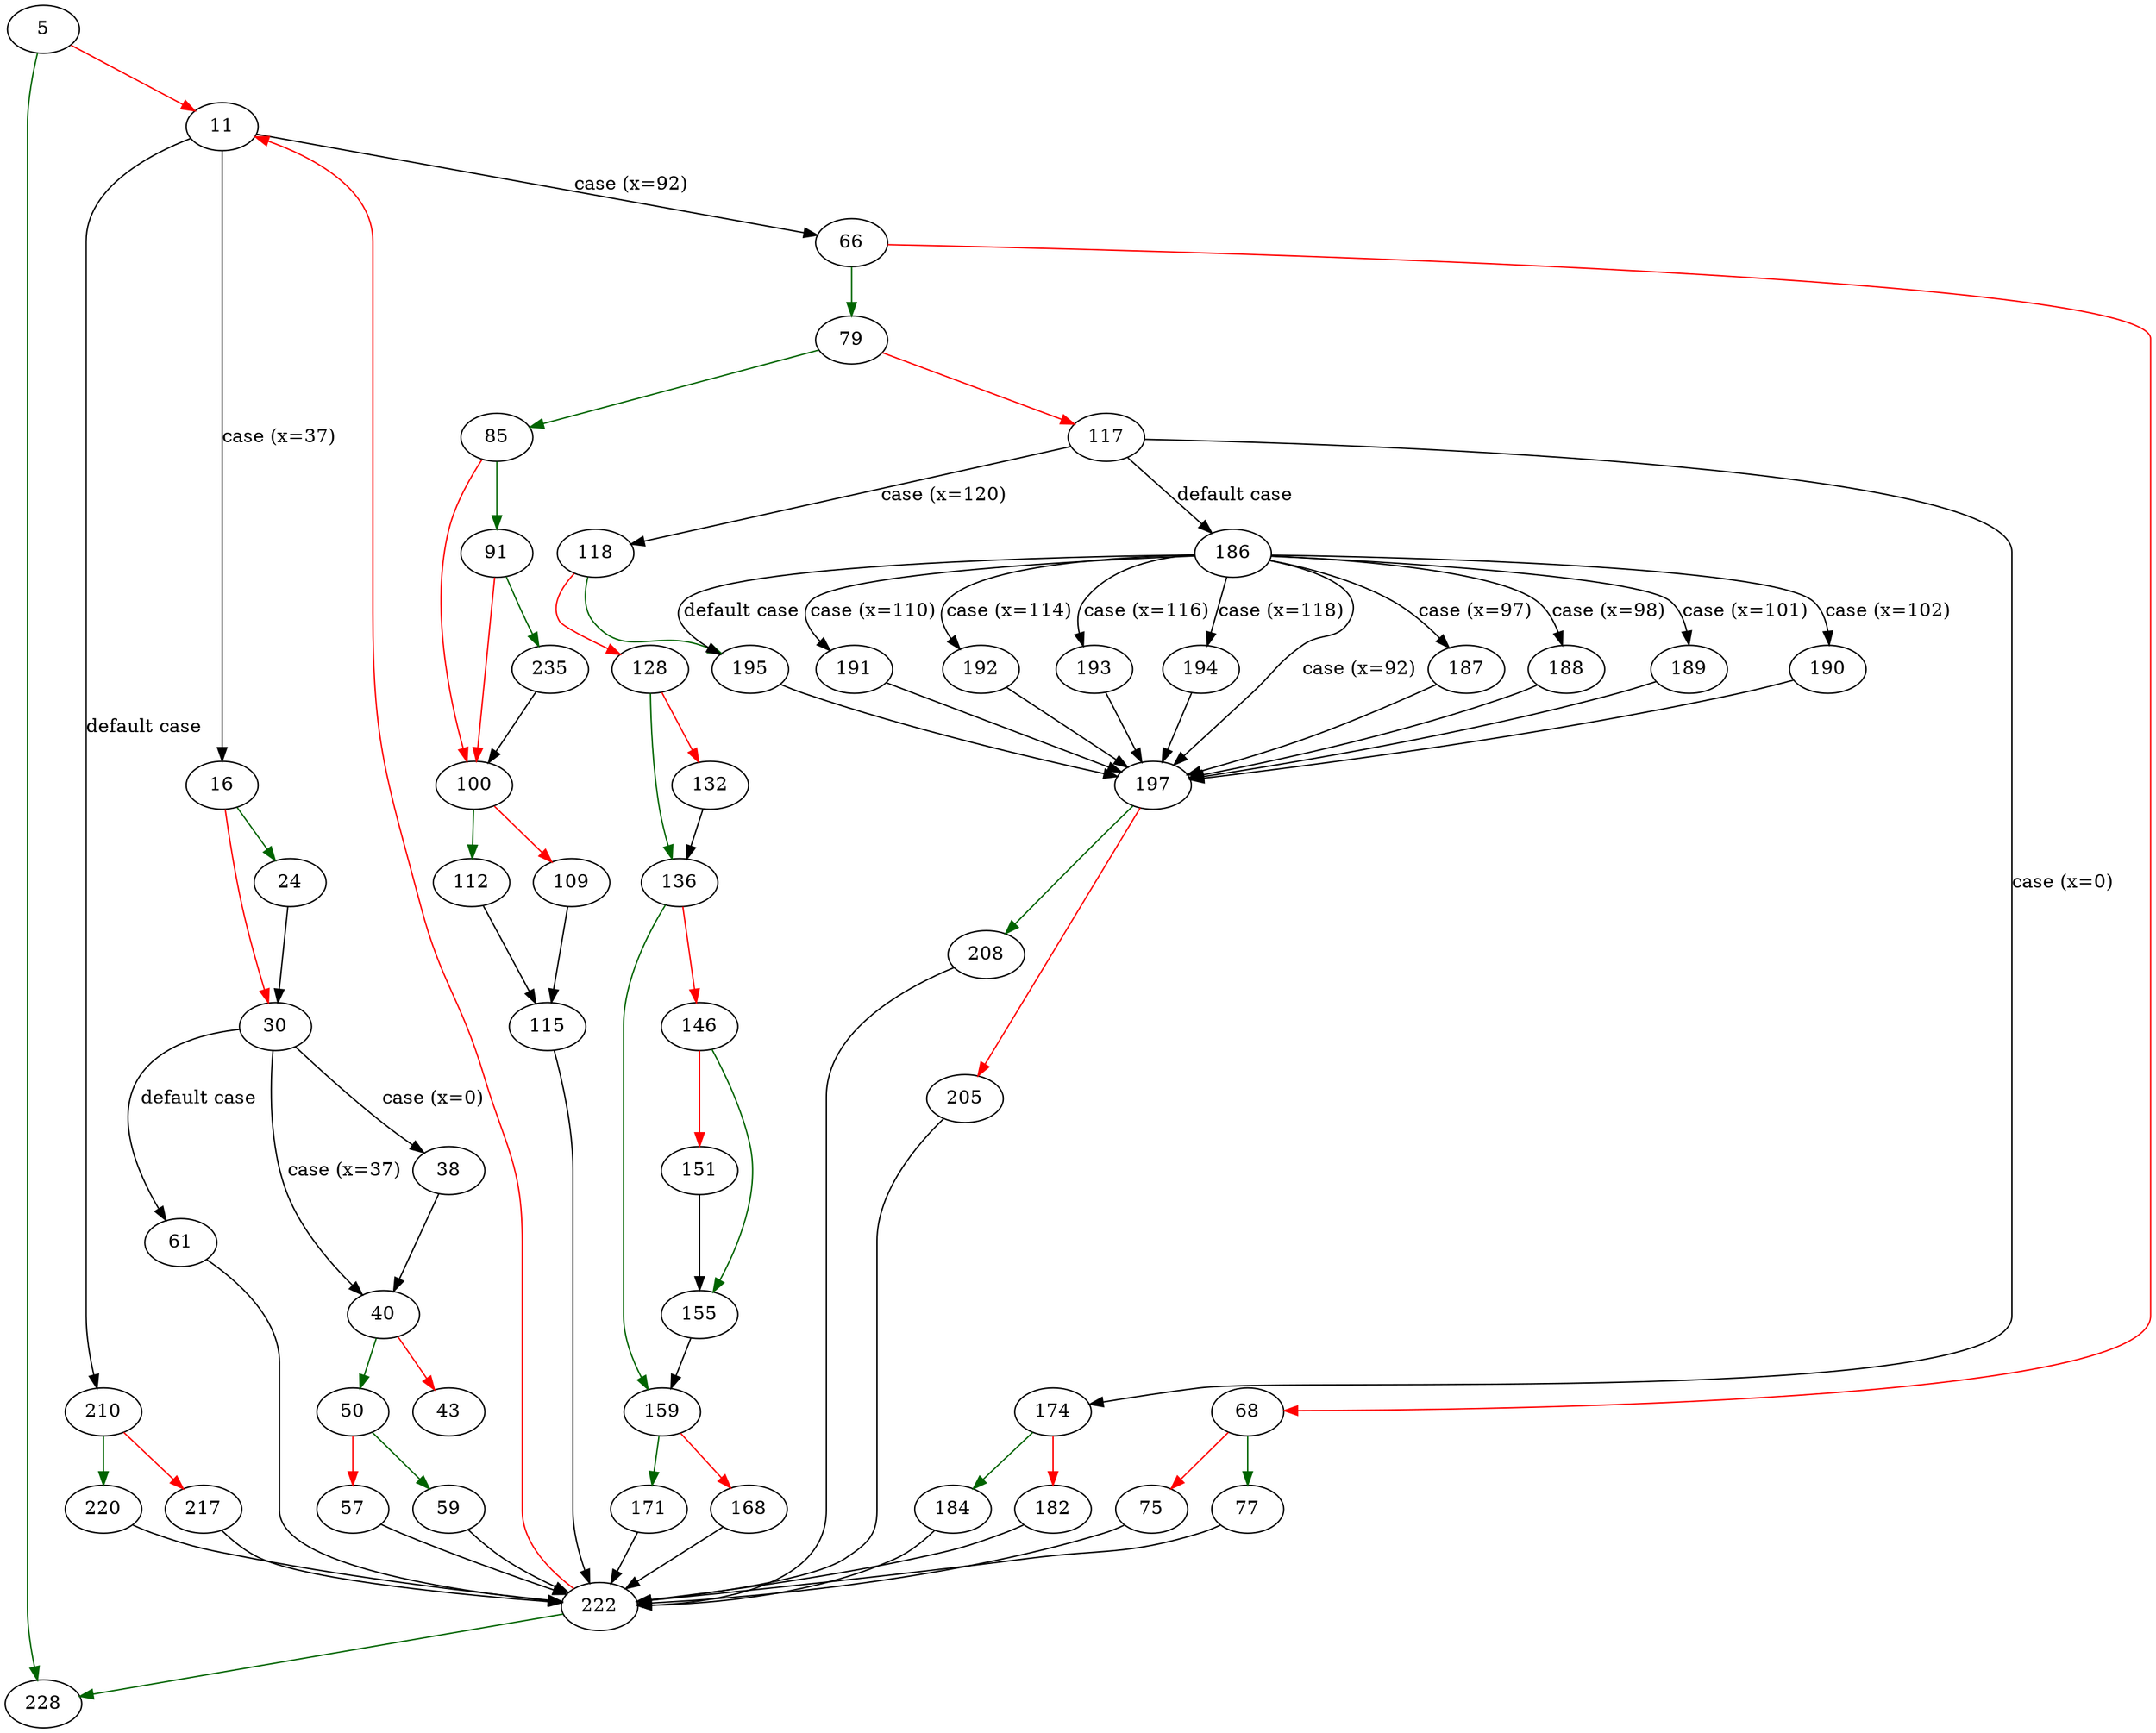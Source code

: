 strict digraph "print_it" {
	// Node definitions.
	5 [entry=true];
	228;
	11;
	16;
	66;
	210;
	24;
	30;
	38;
	40;
	61;
	50;
	43;
	59;
	57;
	222;
	79;
	68;
	77;
	75;
	85;
	117;
	91;
	100;
	235;
	112;
	109;
	115;
	118;
	174;
	186;
	195;
	128;
	136;
	132;
	159;
	146;
	155;
	151;
	171;
	168;
	184;
	182;
	187;
	188;
	189;
	190;
	191;
	192;
	193;
	194;
	197;
	208;
	205;
	220;
	217;

	// Edge definitions.
	5 -> 228 [
		color=darkgreen
		cond=true
	];
	5 -> 11 [
		color=red
		cond=false
	];
	11 -> 16 [
		cond="case (x=37)"
		label="case (x=37)"
	];
	11 -> 66 [
		cond="case (x=92)"
		label="case (x=92)"
	];
	11 -> 210 [
		cond="default case"
		label="default case"
	];
	16 -> 24 [
		color=darkgreen
		cond=true
	];
	16 -> 30 [
		color=red
		cond=false
	];
	66 -> 79 [
		color=darkgreen
		cond=true
	];
	66 -> 68 [
		color=red
		cond=false
	];
	210 -> 220 [
		color=darkgreen
		cond=true
	];
	210 -> 217 [
		color=red
		cond=false
	];
	24 -> 30;
	30 -> 38 [
		cond="case (x=0)"
		label="case (x=0)"
	];
	30 -> 40 [
		cond="case (x=37)"
		label="case (x=37)"
	];
	30 -> 61 [
		cond="default case"
		label="default case"
	];
	38 -> 40;
	40 -> 50 [
		color=darkgreen
		cond=true
	];
	40 -> 43 [
		color=red
		cond=false
	];
	61 -> 222;
	50 -> 59 [
		color=darkgreen
		cond=true
	];
	50 -> 57 [
		color=red
		cond=false
	];
	59 -> 222;
	57 -> 222;
	222 -> 228 [
		color=darkgreen
		cond=true
	];
	222 -> 11 [
		color=red
		cond=false
	];
	79 -> 85 [
		color=darkgreen
		cond=true
	];
	79 -> 117 [
		color=red
		cond=false
	];
	68 -> 77 [
		color=darkgreen
		cond=true
	];
	68 -> 75 [
		color=red
		cond=false
	];
	77 -> 222;
	75 -> 222;
	85 -> 91 [
		color=darkgreen
		cond=true
	];
	85 -> 100 [
		color=red
		cond=false
	];
	117 -> 118 [
		cond="case (x=120)"
		label="case (x=120)"
	];
	117 -> 174 [
		cond="case (x=0)"
		label="case (x=0)"
	];
	117 -> 186 [
		cond="default case"
		label="default case"
	];
	91 -> 100 [
		color=red
		cond=false
	];
	91 -> 235 [
		color=darkgreen
		cond=true
	];
	100 -> 112 [
		color=darkgreen
		cond=true
	];
	100 -> 109 [
		color=red
		cond=false
	];
	235 -> 100;
	112 -> 115;
	109 -> 115;
	115 -> 222;
	118 -> 195 [
		color=darkgreen
		cond=true
	];
	118 -> 128 [
		color=red
		cond=false
	];
	174 -> 184 [
		color=darkgreen
		cond=true
	];
	174 -> 182 [
		color=red
		cond=false
	];
	186 -> 195 [
		cond="default case"
		label="default case"
	];
	186 -> 187 [
		cond="case (x=97)"
		label="case (x=97)"
	];
	186 -> 188 [
		cond="case (x=98)"
		label="case (x=98)"
	];
	186 -> 189 [
		cond="case (x=101)"
		label="case (x=101)"
	];
	186 -> 190 [
		cond="case (x=102)"
		label="case (x=102)"
	];
	186 -> 191 [
		cond="case (x=110)"
		label="case (x=110)"
	];
	186 -> 192 [
		cond="case (x=114)"
		label="case (x=114)"
	];
	186 -> 193 [
		cond="case (x=116)"
		label="case (x=116)"
	];
	186 -> 194 [
		cond="case (x=118)"
		label="case (x=118)"
	];
	186 -> 197 [
		cond="case (x=92)"
		label="case (x=92)"
	];
	195 -> 197;
	128 -> 136 [
		color=darkgreen
		cond=true
	];
	128 -> 132 [
		color=red
		cond=false
	];
	136 -> 159 [
		color=darkgreen
		cond=true
	];
	136 -> 146 [
		color=red
		cond=false
	];
	132 -> 136;
	159 -> 171 [
		color=darkgreen
		cond=true
	];
	159 -> 168 [
		color=red
		cond=false
	];
	146 -> 155 [
		color=darkgreen
		cond=true
	];
	146 -> 151 [
		color=red
		cond=false
	];
	155 -> 159;
	151 -> 155;
	171 -> 222;
	168 -> 222;
	184 -> 222;
	182 -> 222;
	187 -> 197;
	188 -> 197;
	189 -> 197;
	190 -> 197;
	191 -> 197;
	192 -> 197;
	193 -> 197;
	194 -> 197;
	197 -> 208 [
		color=darkgreen
		cond=true
	];
	197 -> 205 [
		color=red
		cond=false
	];
	208 -> 222;
	205 -> 222;
	220 -> 222;
	217 -> 222;
}